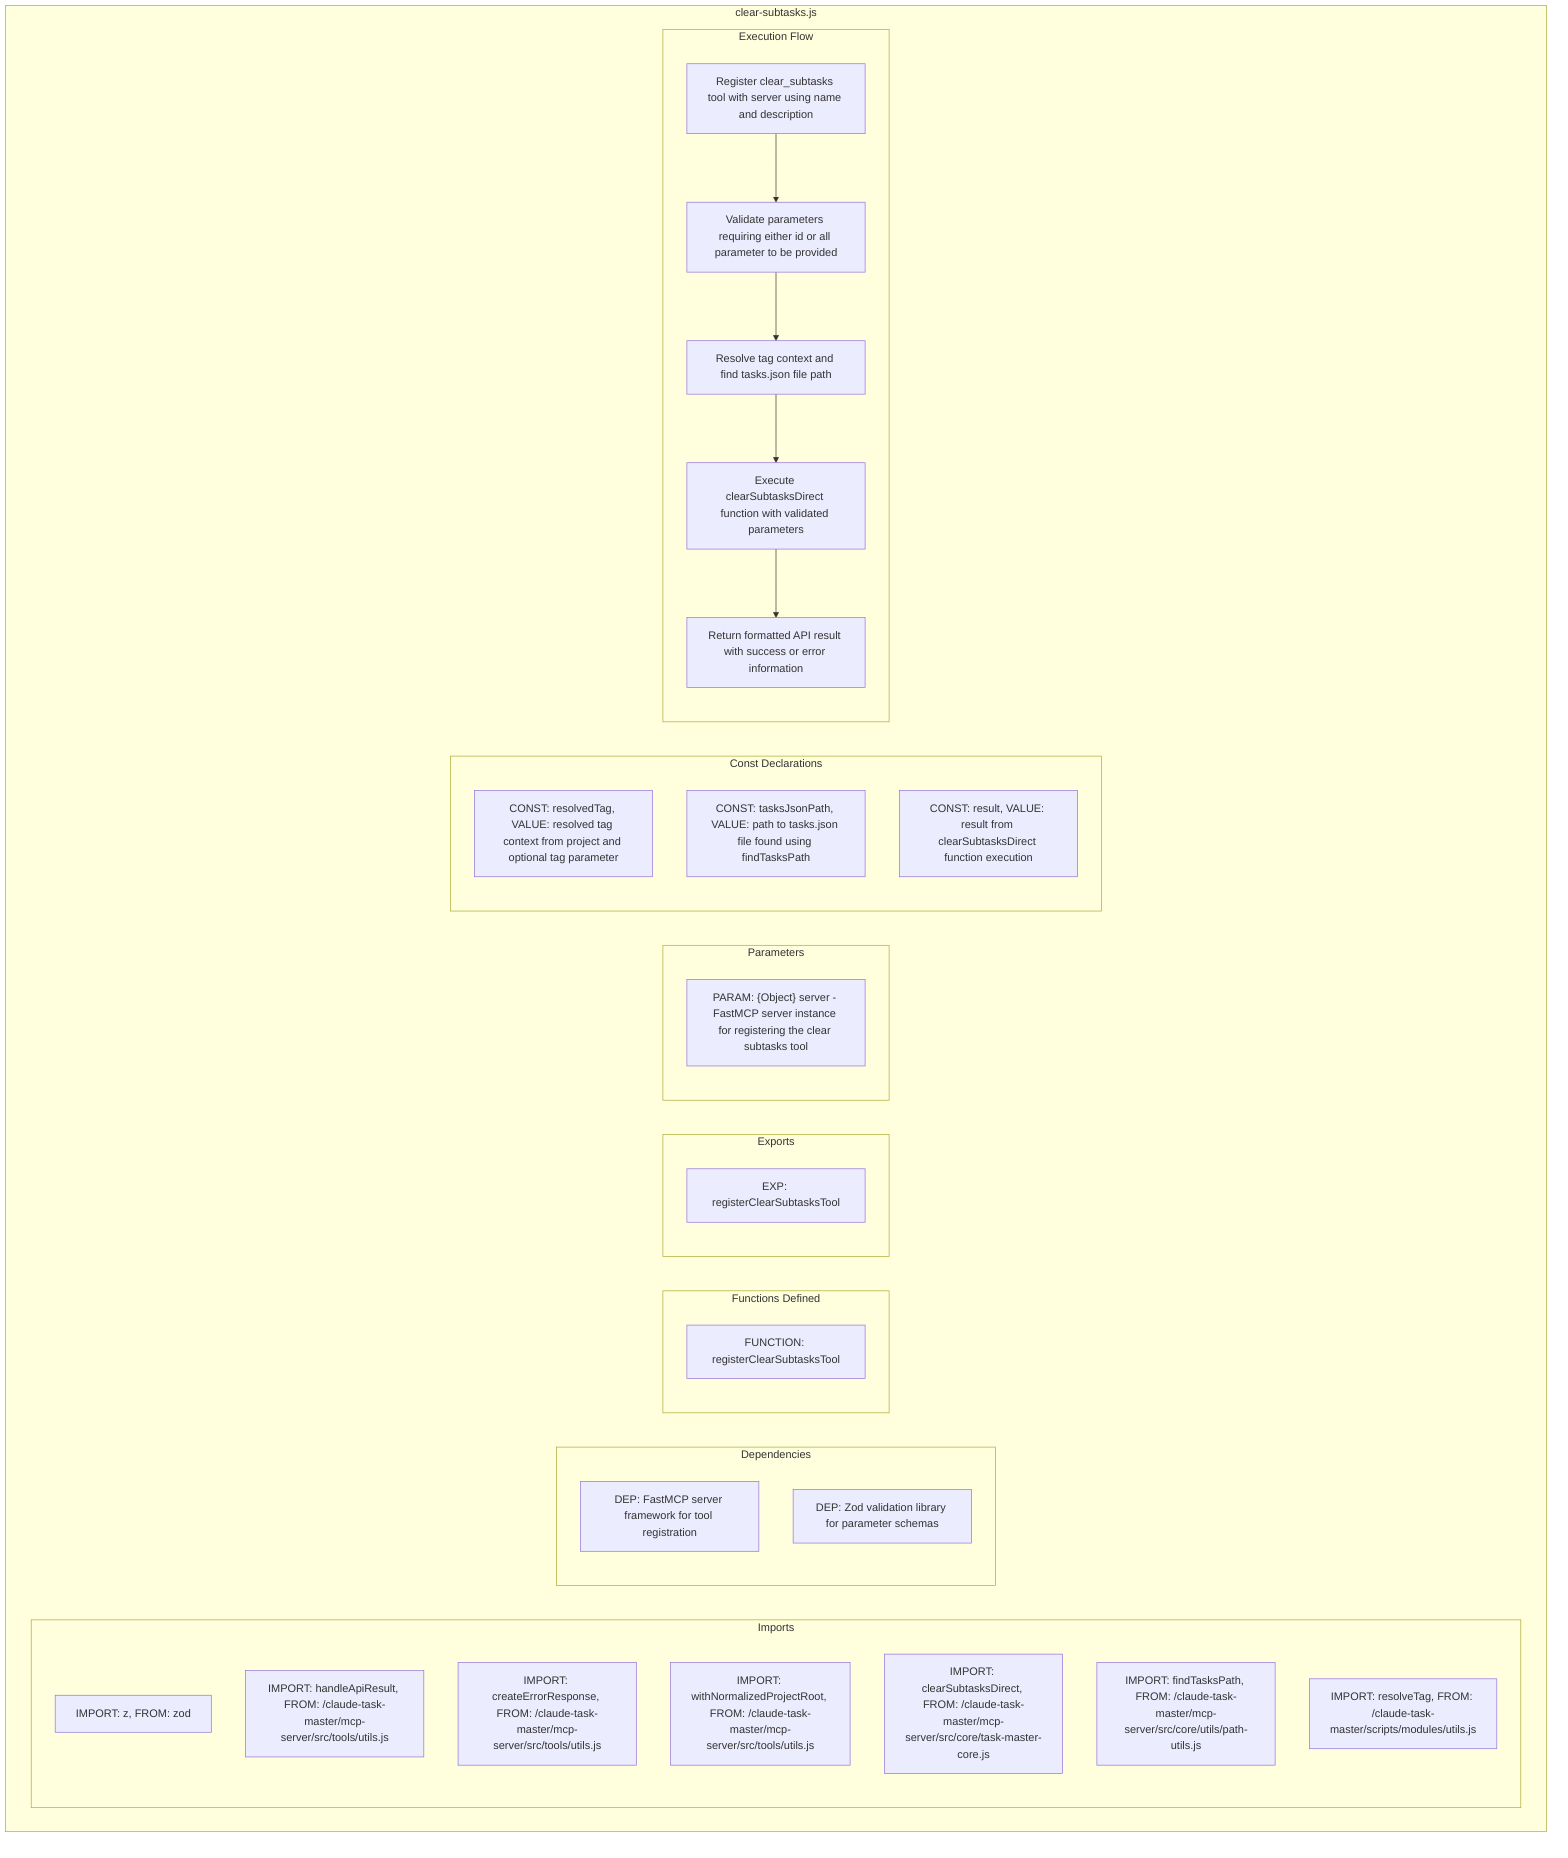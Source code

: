 flowchart TB
    subgraph Imports["Imports"]
        I1["IMPORT: z, FROM: zod"]
        I2["IMPORT: handleApiResult, FROM: /claude-task-master/mcp-server/src/tools/utils.js"]
        I3["IMPORT: createErrorResponse, FROM: /claude-task-master/mcp-server/src/tools/utils.js"]
        I4["IMPORT: withNormalizedProjectRoot, FROM: /claude-task-master/mcp-server/src/tools/utils.js"]
        I5["IMPORT: clearSubtasksDirect, FROM: /claude-task-master/mcp-server/src/core/task-master-core.js"]
        I6["IMPORT: findTasksPath, FROM: /claude-task-master/mcp-server/src/core/utils/path-utils.js"]
        I7["IMPORT: resolveTag, FROM: /claude-task-master/scripts/modules/utils.js"]
    end
    
    subgraph Dependencies["Dependencies"]
        D1["DEP: FastMCP server framework for tool registration"]
        D2["DEP: Zod validation library for parameter schemas"]
    end
    
    subgraph FunctionsDefined["Functions Defined"]
        FU1["FUNCTION: registerClearSubtasksTool"]
    end
    
    subgraph Exports["Exports"]
        E1["EXP: registerClearSubtasksTool"]
    end
    
    subgraph Parameters["Parameters"]
        P1["PARAM: {Object} server - FastMCP server instance for registering the clear subtasks tool"]
    end
    
    subgraph Constants["Const Declarations"]
        C1["CONST: resolvedTag, VALUE: resolved tag context from project and optional tag parameter"]
        C2["CONST: tasksJsonPath, VALUE: path to tasks.json file found using findTasksPath"]
        C3["CONST: result, VALUE: result from clearSubtasksDirect function execution"]
    end
    
    subgraph ExecutionFlow["Execution Flow"]
        FL1["Register clear_subtasks tool with server using name and description"]
        FL2["Validate parameters requiring either id or all parameter to be provided"]
        FL3["Resolve tag context and find tasks.json file path"]
        FL4["Execute clearSubtasksDirect function with validated parameters"]
        FL5["Return formatted API result with success or error information"]
    end
    
    subgraph clearSubtasks["clear-subtasks.js"]
        Imports
        Dependencies
        FunctionsDefined
        Exports
        Parameters
        Constants
        ExecutionFlow
    end
    
    FL1 --> FL2
    FL2 --> FL3
    FL3 --> FL4
    FL4 --> FL5